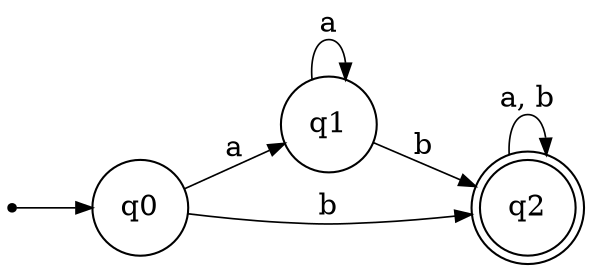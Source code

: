 digraph {
    rankdir = LR;
    inic [shape = point];
    edge [arrowsize = 0.8, penwidth = 0.8];
    node [shape = circle];

    // initial state
    inic -> q0;

    // transitions
    q0 -> q1 [label = "a"];
    q0 -> q2 [label = "b"];
    q1 -> q1 [label = "a"];
    q1 -> q2 [label = "b"];
    q2 -> q2 [label = "a, b"];

    // final states
    q2 [shape = doublecircle];
}

